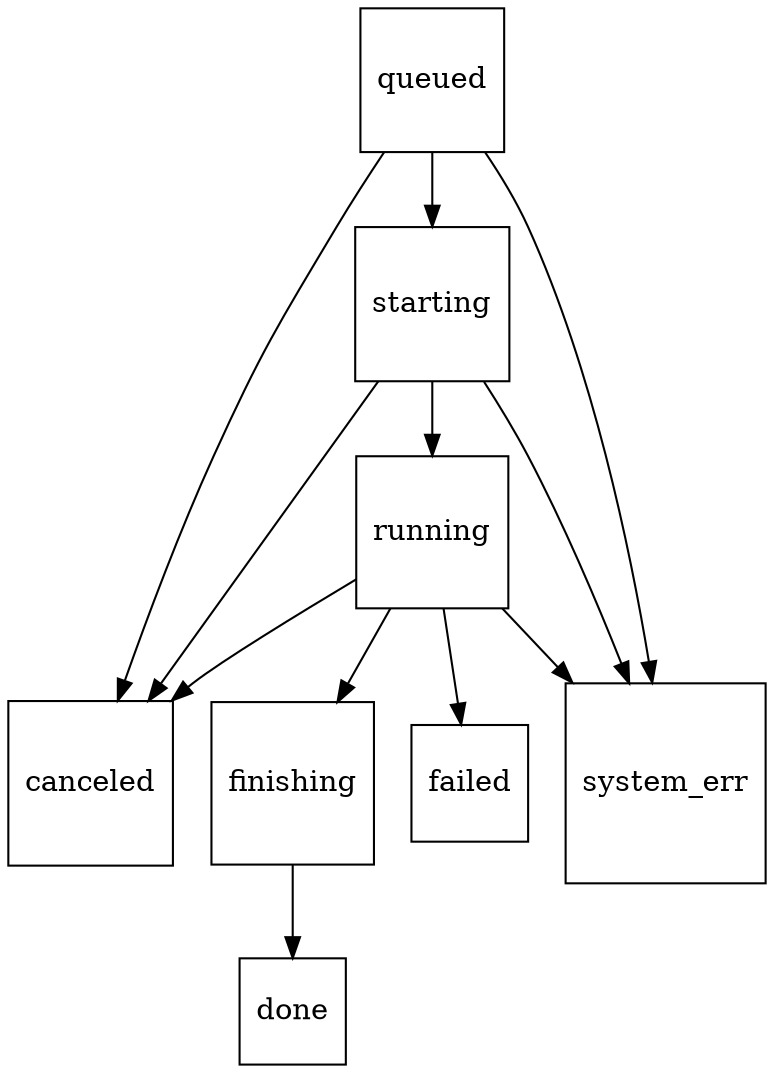 digraph G {
    /* Entities */
    queued [shape="square"]
    starting [shape="square"]
    running [shape="square"]
    finishing [shape="square"]
    canceled [shape="square"]
    system_err [shape="square"]
    failed [shape="square"]
    done [shape="square"]
 
    
    /* Relationships */
    queued -> canceled
    queued -> system_err
    queued -> starting
    starting -> canceled
    starting -> system_err
    starting -> running
    running -> canceled 
    running -> system_err 
    running -> failed
    running -> finishing
    finishing -> done

}